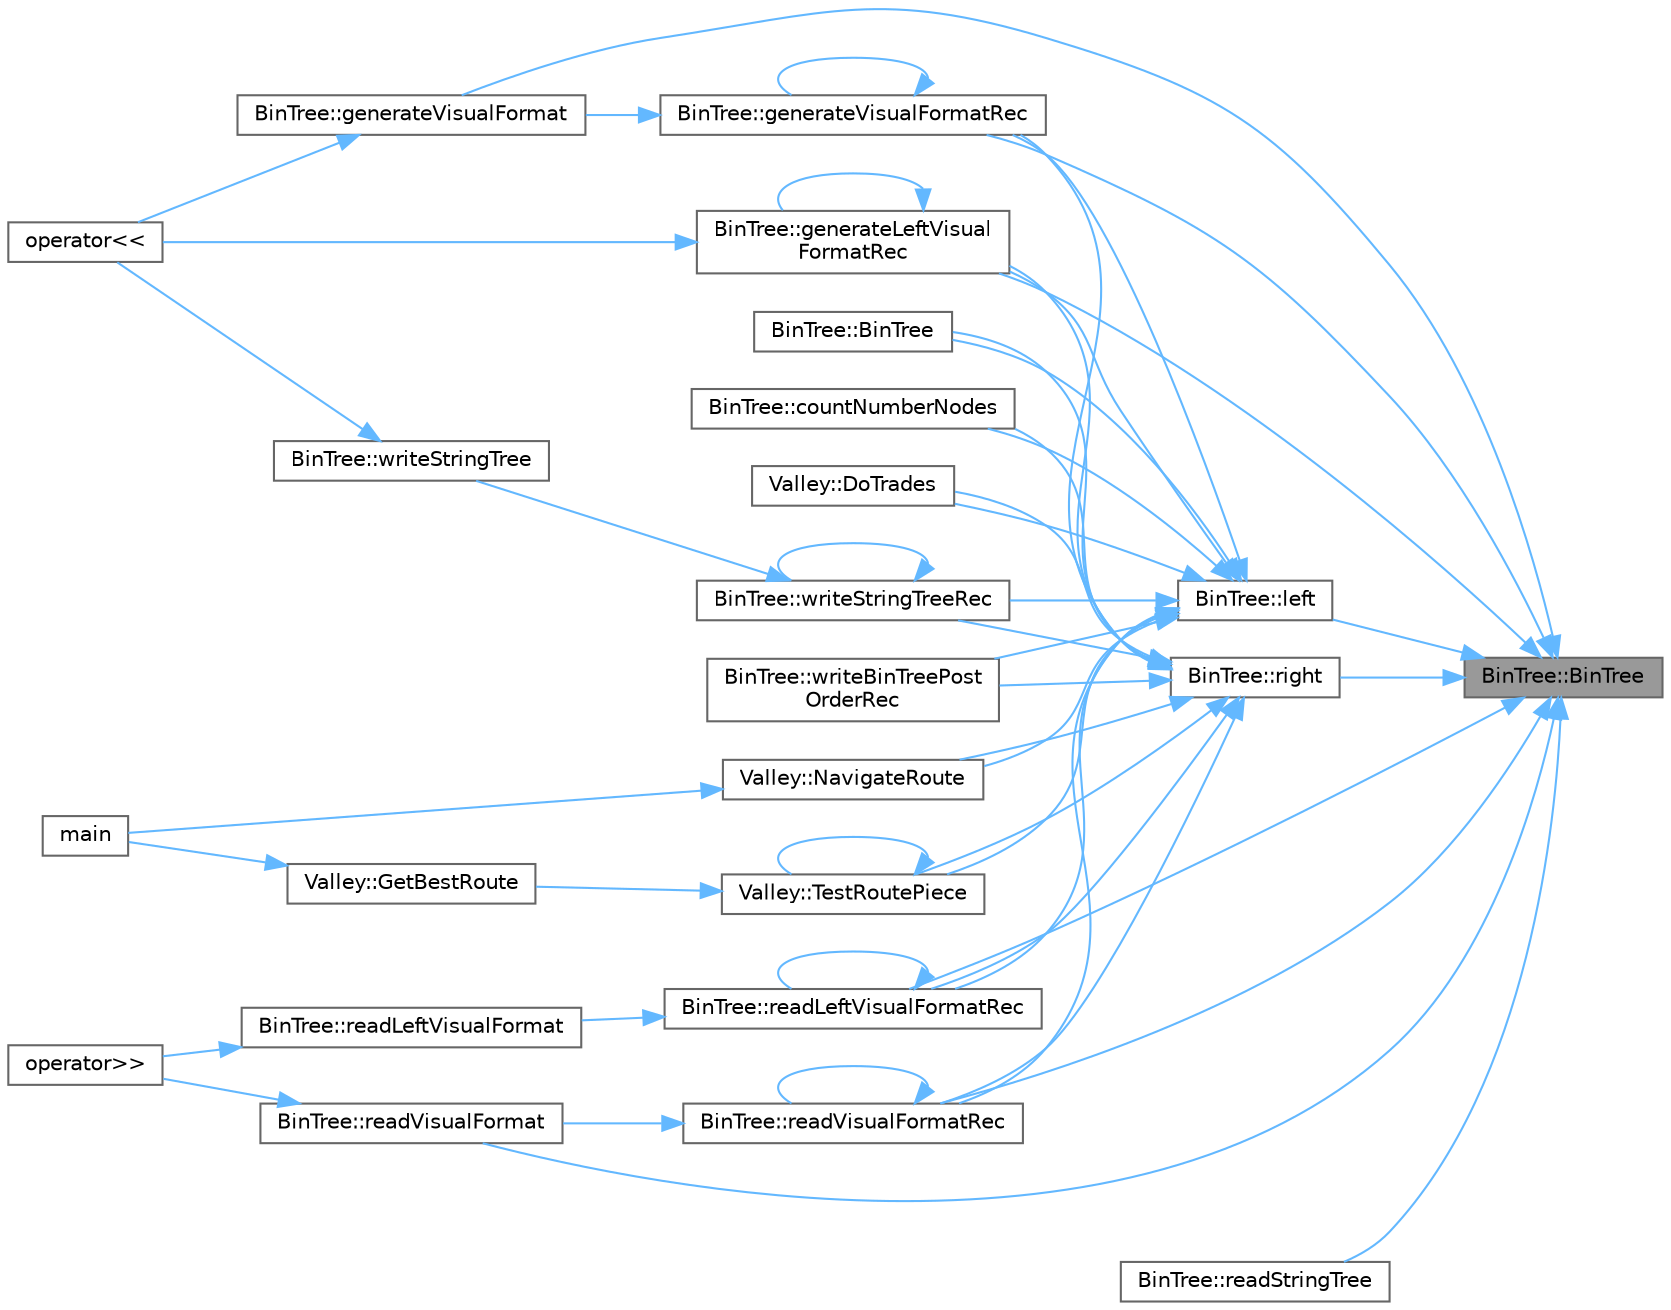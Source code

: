 digraph "BinTree::BinTree"
{
 // LATEX_PDF_SIZE
  bgcolor="transparent";
  edge [fontname=Helvetica,fontsize=10,labelfontname=Helvetica,labelfontsize=10];
  node [fontname=Helvetica,fontsize=10,shape=box,height=0.2,width=0.4];
  rankdir="RL";
  Node1 [id="Node000001",label="BinTree::BinTree",height=0.2,width=0.4,color="gray40", fillcolor="grey60", style="filled", fontcolor="black",tooltip=" "];
  Node1 -> Node2 [id="edge1_Node000001_Node000002",dir="back",color="steelblue1",style="solid",tooltip=" "];
  Node2 [id="Node000002",label="BinTree::generateLeftVisual\lFormatRec",height=0.2,width=0.4,color="grey40", fillcolor="white", style="filled",URL="$classBinTree.html#a47ff2983a00ecfe83f6736c20e30e9e1",tooltip=" "];
  Node2 -> Node2 [id="edge2_Node000002_Node000002",dir="back",color="steelblue1",style="solid",tooltip=" "];
  Node2 -> Node3 [id="edge3_Node000002_Node000003",dir="back",color="steelblue1",style="solid",tooltip=" "];
  Node3 [id="Node000003",label="operator\<\<",height=0.2,width=0.4,color="grey40", fillcolor="white", style="filled",URL="$BinTree_8hh.html#aa932b6c9c89033250788dca605f35697",tooltip=" "];
  Node1 -> Node4 [id="edge4_Node000001_Node000004",dir="back",color="steelblue1",style="solid",tooltip=" "];
  Node4 [id="Node000004",label="BinTree::generateVisualFormat",height=0.2,width=0.4,color="grey40", fillcolor="white", style="filled",URL="$classBinTree.html#a44629eefed8c902265c8d0d5a7ac87f3",tooltip=" "];
  Node4 -> Node3 [id="edge5_Node000004_Node000003",dir="back",color="steelblue1",style="solid",tooltip=" "];
  Node1 -> Node5 [id="edge6_Node000001_Node000005",dir="back",color="steelblue1",style="solid",tooltip=" "];
  Node5 [id="Node000005",label="BinTree::generateVisualFormatRec",height=0.2,width=0.4,color="grey40", fillcolor="white", style="filled",URL="$classBinTree.html#a440be9bcf7207523115c86a788742cd5",tooltip=" "];
  Node5 -> Node4 [id="edge7_Node000005_Node000004",dir="back",color="steelblue1",style="solid",tooltip=" "];
  Node5 -> Node5 [id="edge8_Node000005_Node000005",dir="back",color="steelblue1",style="solid",tooltip=" "];
  Node1 -> Node6 [id="edge9_Node000001_Node000006",dir="back",color="steelblue1",style="solid",tooltip=" "];
  Node6 [id="Node000006",label="BinTree::left",height=0.2,width=0.4,color="grey40", fillcolor="white", style="filled",URL="$classBinTree.html#a82108db4c1b08d1f111027788c196d4e",tooltip=" "];
  Node6 -> Node7 [id="edge10_Node000006_Node000007",dir="back",color="steelblue1",style="solid",tooltip=" "];
  Node7 [id="Node000007",label="BinTree::BinTree",height=0.2,width=0.4,color="grey40", fillcolor="white", style="filled",URL="$classBinTree.html#adb7eeff76d08130c943b36af215eb521",tooltip=" "];
  Node6 -> Node8 [id="edge11_Node000006_Node000008",dir="back",color="steelblue1",style="solid",tooltip=" "];
  Node8 [id="Node000008",label="BinTree::countNumberNodes",height=0.2,width=0.4,color="grey40", fillcolor="white", style="filled",URL="$classBinTree.html#abd30276f96b0258d1caaeeb062fcfc15",tooltip=" "];
  Node6 -> Node9 [id="edge12_Node000006_Node000009",dir="back",color="steelblue1",style="solid",tooltip=" "];
  Node9 [id="Node000009",label="Valley::DoTrades",height=0.2,width=0.4,color="grey40", fillcolor="white", style="filled",URL="$classValley.html#a97bd06aed292614351b1db74566d0259",tooltip=" "];
  Node6 -> Node2 [id="edge13_Node000006_Node000002",dir="back",color="steelblue1",style="solid",tooltip=" "];
  Node6 -> Node5 [id="edge14_Node000006_Node000005",dir="back",color="steelblue1",style="solid",tooltip=" "];
  Node6 -> Node10 [id="edge15_Node000006_Node000010",dir="back",color="steelblue1",style="solid",tooltip=" "];
  Node10 [id="Node000010",label="Valley::NavigateRoute",height=0.2,width=0.4,color="grey40", fillcolor="white", style="filled",URL="$classValley.html#a2d27338b1463dfa8f30f5e1e1c4e9a89",tooltip=" "];
  Node10 -> Node11 [id="edge16_Node000010_Node000011",dir="back",color="steelblue1",style="solid",tooltip=" "];
  Node11 [id="Node000011",label="main",height=0.2,width=0.4,color="grey40", fillcolor="white", style="filled",URL="$program_8cc.html#ae66f6b31b5ad750f1fe042a706a4e3d4",tooltip="Entry point of the program."];
  Node6 -> Node12 [id="edge17_Node000006_Node000012",dir="back",color="steelblue1",style="solid",tooltip=" "];
  Node12 [id="Node000012",label="BinTree::readLeftVisualFormatRec",height=0.2,width=0.4,color="grey40", fillcolor="white", style="filled",URL="$classBinTree.html#aab931f3f821cd0fecfecbdbc0189b07f",tooltip=" "];
  Node12 -> Node13 [id="edge18_Node000012_Node000013",dir="back",color="steelblue1",style="solid",tooltip=" "];
  Node13 [id="Node000013",label="BinTree::readLeftVisualFormat",height=0.2,width=0.4,color="grey40", fillcolor="white", style="filled",URL="$classBinTree.html#a949d0e1e1dec894604163f0248189e6b",tooltip=" "];
  Node13 -> Node14 [id="edge19_Node000013_Node000014",dir="back",color="steelblue1",style="solid",tooltip=" "];
  Node14 [id="Node000014",label="operator\>\>",height=0.2,width=0.4,color="grey40", fillcolor="white", style="filled",URL="$BinTree_8hh.html#a65e9c70c68f0acb4b776c9083dc9c22e",tooltip=" "];
  Node12 -> Node12 [id="edge20_Node000012_Node000012",dir="back",color="steelblue1",style="solid",tooltip=" "];
  Node6 -> Node15 [id="edge21_Node000006_Node000015",dir="back",color="steelblue1",style="solid",tooltip=" "];
  Node15 [id="Node000015",label="BinTree::readVisualFormatRec",height=0.2,width=0.4,color="grey40", fillcolor="white", style="filled",URL="$classBinTree.html#af765235eab2cdfcfd0360f5406812d52",tooltip=" "];
  Node15 -> Node16 [id="edge22_Node000015_Node000016",dir="back",color="steelblue1",style="solid",tooltip=" "];
  Node16 [id="Node000016",label="BinTree::readVisualFormat",height=0.2,width=0.4,color="grey40", fillcolor="white", style="filled",URL="$classBinTree.html#a21f34fe28585657c492dbe24bc0197aa",tooltip=" "];
  Node16 -> Node14 [id="edge23_Node000016_Node000014",dir="back",color="steelblue1",style="solid",tooltip=" "];
  Node15 -> Node15 [id="edge24_Node000015_Node000015",dir="back",color="steelblue1",style="solid",tooltip=" "];
  Node6 -> Node17 [id="edge25_Node000006_Node000017",dir="back",color="steelblue1",style="solid",tooltip=" "];
  Node17 [id="Node000017",label="Valley::TestRoutePiece",height=0.2,width=0.4,color="grey40", fillcolor="white", style="filled",URL="$classValley.html#a15b78bc9bf20a95c9f733d28a5a50371",tooltip=" "];
  Node17 -> Node18 [id="edge26_Node000017_Node000018",dir="back",color="steelblue1",style="solid",tooltip=" "];
  Node18 [id="Node000018",label="Valley::GetBestRoute",height=0.2,width=0.4,color="grey40", fillcolor="white", style="filled",URL="$classValley.html#aa61921a453bfcab8a76822fb16553560",tooltip=" "];
  Node18 -> Node11 [id="edge27_Node000018_Node000011",dir="back",color="steelblue1",style="solid",tooltip=" "];
  Node17 -> Node17 [id="edge28_Node000017_Node000017",dir="back",color="steelblue1",style="solid",tooltip=" "];
  Node6 -> Node19 [id="edge29_Node000006_Node000019",dir="back",color="steelblue1",style="solid",tooltip=" "];
  Node19 [id="Node000019",label="BinTree::writeBinTreePost\lOrderRec",height=0.2,width=0.4,color="grey40", fillcolor="white", style="filled",URL="$classBinTree.html#ab5103d6f76699481b72ceff76fc2b529",tooltip=" "];
  Node6 -> Node20 [id="edge30_Node000006_Node000020",dir="back",color="steelblue1",style="solid",tooltip=" "];
  Node20 [id="Node000020",label="BinTree::writeStringTreeRec",height=0.2,width=0.4,color="grey40", fillcolor="white", style="filled",URL="$classBinTree.html#a70ab07c6a6ad3e2efbf4487ef2622255",tooltip=" "];
  Node20 -> Node21 [id="edge31_Node000020_Node000021",dir="back",color="steelblue1",style="solid",tooltip=" "];
  Node21 [id="Node000021",label="BinTree::writeStringTree",height=0.2,width=0.4,color="grey40", fillcolor="white", style="filled",URL="$classBinTree.html#afd5d8ddd4c97295539e9a8e9cb4a52c3",tooltip=" "];
  Node21 -> Node3 [id="edge32_Node000021_Node000003",dir="back",color="steelblue1",style="solid",tooltip=" "];
  Node20 -> Node20 [id="edge33_Node000020_Node000020",dir="back",color="steelblue1",style="solid",tooltip=" "];
  Node1 -> Node12 [id="edge34_Node000001_Node000012",dir="back",color="steelblue1",style="solid",tooltip=" "];
  Node1 -> Node22 [id="edge35_Node000001_Node000022",dir="back",color="steelblue1",style="solid",tooltip=" "];
  Node22 [id="Node000022",label="BinTree::readStringTree",height=0.2,width=0.4,color="grey40", fillcolor="white", style="filled",URL="$classBinTree.html#abfb598ef95c409d3a07571297bcedd21",tooltip=" "];
  Node1 -> Node16 [id="edge36_Node000001_Node000016",dir="back",color="steelblue1",style="solid",tooltip=" "];
  Node1 -> Node15 [id="edge37_Node000001_Node000015",dir="back",color="steelblue1",style="solid",tooltip=" "];
  Node1 -> Node23 [id="edge38_Node000001_Node000023",dir="back",color="steelblue1",style="solid",tooltip=" "];
  Node23 [id="Node000023",label="BinTree::right",height=0.2,width=0.4,color="grey40", fillcolor="white", style="filled",URL="$classBinTree.html#aff8e96651b27284c329667b5ad3e4d0b",tooltip=" "];
  Node23 -> Node7 [id="edge39_Node000023_Node000007",dir="back",color="steelblue1",style="solid",tooltip=" "];
  Node23 -> Node8 [id="edge40_Node000023_Node000008",dir="back",color="steelblue1",style="solid",tooltip=" "];
  Node23 -> Node9 [id="edge41_Node000023_Node000009",dir="back",color="steelblue1",style="solid",tooltip=" "];
  Node23 -> Node2 [id="edge42_Node000023_Node000002",dir="back",color="steelblue1",style="solid",tooltip=" "];
  Node23 -> Node5 [id="edge43_Node000023_Node000005",dir="back",color="steelblue1",style="solid",tooltip=" "];
  Node23 -> Node10 [id="edge44_Node000023_Node000010",dir="back",color="steelblue1",style="solid",tooltip=" "];
  Node23 -> Node12 [id="edge45_Node000023_Node000012",dir="back",color="steelblue1",style="solid",tooltip=" "];
  Node23 -> Node15 [id="edge46_Node000023_Node000015",dir="back",color="steelblue1",style="solid",tooltip=" "];
  Node23 -> Node17 [id="edge47_Node000023_Node000017",dir="back",color="steelblue1",style="solid",tooltip=" "];
  Node23 -> Node19 [id="edge48_Node000023_Node000019",dir="back",color="steelblue1",style="solid",tooltip=" "];
  Node23 -> Node20 [id="edge49_Node000023_Node000020",dir="back",color="steelblue1",style="solid",tooltip=" "];
}
